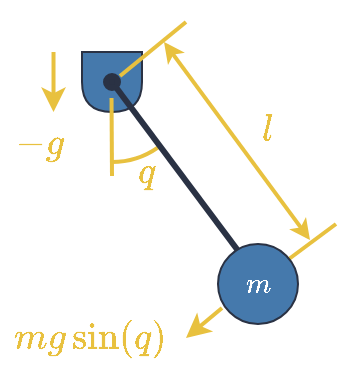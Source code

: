 <mxfile version="22.1.2" type="device" pages="3">
  <diagram name="pendulum" id="aWRQ98W_60_vDgfZwftD">
    <mxGraphModel dx="644" dy="563" grid="0" gridSize="10" guides="1" tooltips="1" connect="1" arrows="1" fold="1" page="1" pageScale="1" pageWidth="850" pageHeight="1100" math="1" shadow="0">
      <root>
        <mxCell id="0" />
        <mxCell id="1" parent="0" />
        <mxCell id="rrLqEprCOzV6jfEtbyF6-10" value="" style="endArrow=classic;html=1;rounded=0;strokeColor=#E8C13F;strokeWidth=2;" parent="1" edge="1">
          <mxGeometry width="50" height="50" relative="1" as="geometry">
            <mxPoint x="219" y="193" as="sourcePoint" />
            <mxPoint x="201" y="208" as="targetPoint" />
          </mxGeometry>
        </mxCell>
        <mxCell id="rrLqEprCOzV6jfEtbyF6-11" value="" style="endArrow=none;html=1;rounded=0;strokeColor=#E8C13F;strokeWidth=2;" parent="1" edge="1">
          <mxGeometry width="50" height="50" relative="1" as="geometry">
            <mxPoint x="237" y="180" as="sourcePoint" />
            <mxPoint x="276" y="151" as="targetPoint" />
          </mxGeometry>
        </mxCell>
        <mxCell id="rrLqEprCOzV6jfEtbyF6-17" value="" style="endArrow=classic;startArrow=classic;html=1;rounded=0;strokeColor=#E8C13F;strokeWidth=2;endSize=4;startSize=4;" parent="1" edge="1">
          <mxGeometry width="50" height="50" relative="1" as="geometry">
            <mxPoint x="190" y="60" as="sourcePoint" />
            <mxPoint x="263" y="159" as="targetPoint" />
          </mxGeometry>
        </mxCell>
        <mxCell id="rrLqEprCOzV6jfEtbyF6-18" value="" style="endArrow=classic;html=1;rounded=0;strokeColor=#E8C13F;strokeWidth=2;" parent="1" edge="1">
          <mxGeometry width="50" height="50" relative="1" as="geometry">
            <mxPoint x="134.76" y="65" as="sourcePoint" />
            <mxPoint x="134.76" y="95" as="targetPoint" />
          </mxGeometry>
        </mxCell>
        <mxCell id="rrLqEprCOzV6jfEtbyF6-20" value="\(-g\)" style="text;html=1;strokeColor=none;fillColor=none;align=center;verticalAlign=middle;whiteSpace=wrap;rounded=0;fontColor=#E8C13F;fontSize=16;" parent="1" vertex="1">
          <mxGeometry x="113" y="95" width="30" height="30" as="geometry" />
        </mxCell>
        <mxCell id="rrLqEprCOzV6jfEtbyF6-21" value="\(l\)" style="text;html=1;strokeColor=none;fillColor=none;align=center;verticalAlign=middle;whiteSpace=wrap;rounded=0;fontColor=#E8C13F;fontSize=16;" parent="1" vertex="1">
          <mxGeometry x="227" y="88" width="30" height="30" as="geometry" />
        </mxCell>
        <mxCell id="rrLqEprCOzV6jfEtbyF6-25" value="" style="verticalLabelPosition=bottom;verticalAlign=top;html=1;shape=mxgraph.basic.arc;startAngle=0.403;endAngle=0.5;aspect=fixed;fillColor=none;strokeColor=#E8C13F;strokeWidth=2;" parent="1" vertex="1">
          <mxGeometry x="124" y="40" width="80" height="80" as="geometry" />
        </mxCell>
        <mxCell id="rrLqEprCOzV6jfEtbyF6-26" value="\(q\)" style="text;html=1;strokeColor=none;fillColor=none;align=center;verticalAlign=middle;whiteSpace=wrap;rounded=0;fontColor=#E8C13F;fontSize=16;" parent="1" vertex="1">
          <mxGeometry x="166" y="110" width="30" height="30" as="geometry" />
        </mxCell>
        <mxCell id="rrLqEprCOzV6jfEtbyF6-27" value="\(mg\sin(q)\)" style="text;html=1;strokeColor=none;fillColor=none;align=center;verticalAlign=middle;whiteSpace=wrap;rounded=0;fontColor=#E8C13F;fontSize=16;" parent="1" vertex="1">
          <mxGeometry x="108" y="193" width="90" height="30" as="geometry" />
        </mxCell>
        <mxCell id="O-oNpc3Td553f2NjKyMw-1" value="" style="shape=delay;whiteSpace=wrap;html=1;rotation=90;strokeColor=#2A3244;fillColor=#4579AC;aspect=fixed;" parent="1" vertex="1">
          <mxGeometry x="149" y="65" width="30" height="30" as="geometry" />
        </mxCell>
        <mxCell id="rrLqEprCOzV6jfEtbyF6-8" value="" style="endArrow=oval;html=1;rounded=0;strokeColor=#2A3244;strokeWidth=3;startArrow=oval;startFill=1;endFill=1;" parent="1" edge="1">
          <mxGeometry width="50" height="50" relative="1" as="geometry">
            <mxPoint x="164" y="80" as="sourcePoint" />
            <mxPoint x="238" y="179" as="targetPoint" />
          </mxGeometry>
        </mxCell>
        <mxCell id="rrLqEprCOzV6jfEtbyF6-9" value="\(m\)" style="ellipse;whiteSpace=wrap;html=1;aspect=fixed;fillColor=#4579AC;strokeColor=#2A3244;fontColor=#FFFFFF;" parent="1" vertex="1">
          <mxGeometry x="217" y="161" width="40" height="40" as="geometry" />
        </mxCell>
        <mxCell id="rrLqEprCOzV6jfEtbyF6-12" value="" style="endArrow=none;html=1;rounded=0;strokeColor=#E8C13F;strokeWidth=2;" parent="1" edge="1">
          <mxGeometry width="50" height="50" relative="1" as="geometry">
            <mxPoint x="168" y="77" as="sourcePoint" />
            <mxPoint x="201" y="50" as="targetPoint" />
          </mxGeometry>
        </mxCell>
        <mxCell id="O-oNpc3Td553f2NjKyMw-5" value="" style="endArrow=none;html=1;rounded=0;strokeColor=#E8C13F;strokeWidth=2;" parent="1" edge="1">
          <mxGeometry width="50" height="50" relative="1" as="geometry">
            <mxPoint x="163.76" y="88" as="sourcePoint" />
            <mxPoint x="164" y="127" as="targetPoint" />
          </mxGeometry>
        </mxCell>
      </root>
    </mxGraphModel>
  </diagram>
  <diagram id="QfO3pjU5wmex8PeltC_p" name="venn">
    <mxGraphModel dx="644" dy="563" grid="0" gridSize="10" guides="1" tooltips="1" connect="1" arrows="1" fold="1" page="1" pageScale="1" pageWidth="850" pageHeight="1100" math="1" shadow="0">
      <root>
        <mxCell id="0" />
        <mxCell id="1" parent="0" />
        <mxCell id="5EfSo17ABzTx8_z19gRL-1" value="" style="ellipse;whiteSpace=wrap;html=1;aspect=fixed;strokeColor=none;fillColor=#2A3244;" parent="1" vertex="1">
          <mxGeometry x="121" y="32" width="330" height="330" as="geometry" />
        </mxCell>
        <mxCell id="5EfSo17ABzTx8_z19gRL-2" value="" style="ellipse;whiteSpace=wrap;html=1;aspect=fixed;strokeColor=none;fillColor=#4579AC;" parent="1" vertex="1">
          <mxGeometry x="156.5" y="96" width="260" height="260" as="geometry" />
        </mxCell>
        <mxCell id="5EfSo17ABzTx8_z19gRL-3" value="" style="ellipse;whiteSpace=wrap;html=1;aspect=fixed;fillColor=#FAEBD7;strokeColor=none;" parent="1" vertex="1">
          <mxGeometry x="199" y="176" width="175" height="175" as="geometry" />
        </mxCell>
        <mxCell id="5EfSo17ABzTx8_z19gRL-4" value="Lyapunov Stable:&lt;br&gt;\(V(\mathbf{x}) \le \epsilon\)" style="text;html=1;strokeColor=none;fillColor=none;align=center;verticalAlign=middle;whiteSpace=wrap;rounded=0;fontSize=16;fontColor=#FFFFFF;" parent="1" vertex="1">
          <mxGeometry x="217.63" y="47" width="136.75" height="45" as="geometry" />
        </mxCell>
        <mxCell id="5EfSo17ABzTx8_z19gRL-5" value="Asymptotically Stable:&lt;br&gt;\(\dot{V}(\mathbf{x},\dot{\mathbf{x}}) &amp;lt; 0\)" style="text;html=1;strokeColor=none;fillColor=none;align=center;verticalAlign=middle;whiteSpace=wrap;rounded=0;fontSize=16;fontColor=#FFFFFF;" parent="1" vertex="1">
          <mxGeometry x="203" y="124" width="166" height="49" as="geometry" />
        </mxCell>
        <mxCell id="5EfSo17ABzTx8_z19gRL-6" value="Exponentially Stable: &lt;br&gt;\(\dot{V}(\mathbf{x},\dot{\mathbf{x}}) \le -\alpha V(\mathbf{x})\)" style="text;html=1;strokeColor=none;fillColor=none;align=center;verticalAlign=middle;whiteSpace=wrap;rounded=0;fontSize=16;fontColor=#2A3244;" parent="1" vertex="1">
          <mxGeometry x="203" y="239" width="167" height="49" as="geometry" />
        </mxCell>
      </root>
    </mxGraphModel>
  </diagram>
  <diagram id="nYehwVauQmjGr-udGJn9" name="mass_spring_damper">
    <mxGraphModel dx="644" dy="563" grid="1" gridSize="10" guides="1" tooltips="1" connect="1" arrows="1" fold="1" page="1" pageScale="1" pageWidth="850" pageHeight="1100" math="1" shadow="0">
      <root>
        <mxCell id="0" />
        <mxCell id="1" parent="0" />
        <mxCell id="dFm8KE56Zzc0dGRcI-JT-1" value="&lt;font style=&quot;font-size: 24px;&quot;&gt;\(m\)&lt;/font&gt;" style="whiteSpace=wrap;html=1;aspect=fixed;fillColor=#4579AC;strokeColor=#2A3244;fontSize=20;fontColor=#FFFFFF;" parent="1" vertex="1">
          <mxGeometry x="240" y="120" width="80" height="80" as="geometry" />
        </mxCell>
        <mxCell id="Wc6JHS-sNSg-qs_0vJ1B-1" value="" style="endArrow=none;html=1;rounded=0;strokeWidth=2;strokeColor=#2A3244;entryX=0;entryY=0.25;entryDx=0;entryDy=0;" parent="1" edge="1">
          <mxGeometry width="50" height="50" relative="1" as="geometry">
            <mxPoint x="220" y="149" as="sourcePoint" />
            <mxPoint x="230" y="129" as="targetPoint" />
          </mxGeometry>
        </mxCell>
        <mxCell id="Wc6JHS-sNSg-qs_0vJ1B-2" value="" style="endArrow=none;html=1;rounded=0;strokeWidth=2;strokeColor=#2A3244;entryX=0;entryY=0.25;entryDx=0;entryDy=0;" parent="1" edge="1">
          <mxGeometry width="50" height="50" relative="1" as="geometry">
            <mxPoint x="230" y="129" as="sourcePoint" />
            <mxPoint x="240" y="149" as="targetPoint" />
          </mxGeometry>
        </mxCell>
        <mxCell id="Wc6JHS-sNSg-qs_0vJ1B-4" value="" style="endArrow=none;html=1;rounded=0;strokeWidth=2;strokeColor=#2A3244;entryX=0;entryY=0.25;entryDx=0;entryDy=0;" parent="1" edge="1">
          <mxGeometry width="50" height="50" relative="1" as="geometry">
            <mxPoint x="200" y="149" as="sourcePoint" />
            <mxPoint x="210" y="129" as="targetPoint" />
          </mxGeometry>
        </mxCell>
        <mxCell id="Wc6JHS-sNSg-qs_0vJ1B-5" value="" style="endArrow=none;html=1;rounded=0;strokeWidth=2;strokeColor=#2A3244;entryX=0;entryY=0.25;entryDx=0;entryDy=0;" parent="1" edge="1">
          <mxGeometry width="50" height="50" relative="1" as="geometry">
            <mxPoint x="210" y="129" as="sourcePoint" />
            <mxPoint x="220" y="149" as="targetPoint" />
          </mxGeometry>
        </mxCell>
        <mxCell id="Wc6JHS-sNSg-qs_0vJ1B-6" value="" style="endArrow=none;html=1;rounded=0;strokeWidth=2;strokeColor=#2A3244;entryX=0;entryY=0.25;entryDx=0;entryDy=0;" parent="1" edge="1">
          <mxGeometry width="50" height="50" relative="1" as="geometry">
            <mxPoint x="180" y="149" as="sourcePoint" />
            <mxPoint x="190" y="129" as="targetPoint" />
          </mxGeometry>
        </mxCell>
        <mxCell id="Wc6JHS-sNSg-qs_0vJ1B-7" value="" style="endArrow=none;html=1;rounded=0;strokeWidth=2;strokeColor=#2A3244;entryX=0;entryY=0.25;entryDx=0;entryDy=0;" parent="1" edge="1">
          <mxGeometry width="50" height="50" relative="1" as="geometry">
            <mxPoint x="190" y="129" as="sourcePoint" />
            <mxPoint x="200" y="149" as="targetPoint" />
          </mxGeometry>
        </mxCell>
        <mxCell id="Wc6JHS-sNSg-qs_0vJ1B-9" value="" style="endArrow=none;html=1;rounded=0;strokeWidth=2;strokeColor=#2A3244;entryX=0;entryY=0.25;entryDx=0;entryDy=0;" parent="1" edge="1">
          <mxGeometry width="50" height="50" relative="1" as="geometry">
            <mxPoint x="170" y="129" as="sourcePoint" />
            <mxPoint x="180" y="149" as="targetPoint" />
          </mxGeometry>
        </mxCell>
        <mxCell id="Wc6JHS-sNSg-qs_0vJ1B-10" value="" style="endArrow=none;html=1;rounded=0;strokeColor=#2A3244;strokeWidth=2;" parent="1" edge="1">
          <mxGeometry width="50" height="50" relative="1" as="geometry">
            <mxPoint x="190" y="161" as="sourcePoint" />
            <mxPoint x="220" y="161" as="targetPoint" />
          </mxGeometry>
        </mxCell>
        <mxCell id="Wc6JHS-sNSg-qs_0vJ1B-11" value="" style="endArrow=none;html=1;rounded=0;strokeColor=#2A3244;strokeWidth=2;" parent="1" edge="1">
          <mxGeometry width="50" height="50" relative="1" as="geometry">
            <mxPoint x="190" y="191" as="sourcePoint" />
            <mxPoint x="220" y="191" as="targetPoint" />
          </mxGeometry>
        </mxCell>
        <mxCell id="Wc6JHS-sNSg-qs_0vJ1B-12" value="" style="endArrow=none;html=1;rounded=0;strokeColor=#2A3244;strokeWidth=2;" parent="1" edge="1">
          <mxGeometry width="50" height="50" relative="1" as="geometry">
            <mxPoint x="190" y="161" as="sourcePoint" />
            <mxPoint x="190" y="191" as="targetPoint" />
          </mxGeometry>
        </mxCell>
        <mxCell id="Wc6JHS-sNSg-qs_0vJ1B-13" value="" style="endArrow=none;html=1;rounded=0;strokeColor=#2A3244;strokeWidth=2;" parent="1" edge="1">
          <mxGeometry width="50" height="50" relative="1" as="geometry">
            <mxPoint x="210" y="161" as="sourcePoint" />
            <mxPoint x="210" y="191" as="targetPoint" />
          </mxGeometry>
        </mxCell>
        <mxCell id="Wc6JHS-sNSg-qs_0vJ1B-14" value="" style="endArrow=none;html=1;rounded=0;entryX=0;entryY=0.75;entryDx=0;entryDy=0;strokeWidth=2;strokeColor=#2A3244;" parent="1" edge="1">
          <mxGeometry width="50" height="50" relative="1" as="geometry">
            <mxPoint x="210" y="176" as="sourcePoint" />
            <mxPoint x="240" y="176" as="targetPoint" />
          </mxGeometry>
        </mxCell>
        <mxCell id="Wc6JHS-sNSg-qs_0vJ1B-15" value="" style="endArrow=none;html=1;rounded=0;entryX=0;entryY=0.75;entryDx=0;entryDy=0;strokeWidth=2;strokeColor=#2A3244;" parent="1" edge="1">
          <mxGeometry width="50" height="50" relative="1" as="geometry">
            <mxPoint x="171" y="176" as="sourcePoint" />
            <mxPoint x="190" y="176" as="targetPoint" />
          </mxGeometry>
        </mxCell>
        <mxCell id="Wc6JHS-sNSg-qs_0vJ1B-16" value="" style="endArrow=none;html=1;rounded=0;strokeColor=#2A3244;strokeWidth=2;" parent="1" edge="1">
          <mxGeometry width="50" height="50" relative="1" as="geometry">
            <mxPoint x="170" y="200" as="sourcePoint" />
            <mxPoint x="170" y="120" as="targetPoint" />
          </mxGeometry>
        </mxCell>
        <mxCell id="Wc6JHS-sNSg-qs_0vJ1B-17" value="" style="endArrow=none;html=1;rounded=0;strokeWidth=2;strokeColor=#2A3244;" parent="1" edge="1">
          <mxGeometry width="50" height="50" relative="1" as="geometry">
            <mxPoint x="160" y="130" as="sourcePoint" />
            <mxPoint x="170" y="120" as="targetPoint" />
          </mxGeometry>
        </mxCell>
        <mxCell id="Wc6JHS-sNSg-qs_0vJ1B-18" value="" style="endArrow=none;html=1;rounded=0;strokeWidth=2;strokeColor=#2A3244;" parent="1" edge="1">
          <mxGeometry width="50" height="50" relative="1" as="geometry">
            <mxPoint x="160" y="140" as="sourcePoint" />
            <mxPoint x="170" y="130" as="targetPoint" />
          </mxGeometry>
        </mxCell>
        <mxCell id="Wc6JHS-sNSg-qs_0vJ1B-19" value="" style="endArrow=none;html=1;rounded=0;strokeWidth=2;strokeColor=#2A3244;" parent="1" edge="1">
          <mxGeometry width="50" height="50" relative="1" as="geometry">
            <mxPoint x="160" y="150" as="sourcePoint" />
            <mxPoint x="170" y="140" as="targetPoint" />
          </mxGeometry>
        </mxCell>
        <mxCell id="Wc6JHS-sNSg-qs_0vJ1B-20" value="" style="endArrow=none;html=1;rounded=0;strokeWidth=2;strokeColor=#2A3244;" parent="1" edge="1">
          <mxGeometry width="50" height="50" relative="1" as="geometry">
            <mxPoint x="160" y="160" as="sourcePoint" />
            <mxPoint x="170" y="150" as="targetPoint" />
          </mxGeometry>
        </mxCell>
        <mxCell id="Wc6JHS-sNSg-qs_0vJ1B-21" value="" style="endArrow=none;html=1;rounded=0;strokeWidth=2;strokeColor=#2A3244;" parent="1" edge="1">
          <mxGeometry width="50" height="50" relative="1" as="geometry">
            <mxPoint x="160" y="170" as="sourcePoint" />
            <mxPoint x="170" y="160" as="targetPoint" />
          </mxGeometry>
        </mxCell>
        <mxCell id="Wc6JHS-sNSg-qs_0vJ1B-22" value="" style="endArrow=none;html=1;rounded=0;strokeWidth=2;strokeColor=#2A3244;" parent="1" edge="1">
          <mxGeometry width="50" height="50" relative="1" as="geometry">
            <mxPoint x="160" y="180" as="sourcePoint" />
            <mxPoint x="170" y="170" as="targetPoint" />
          </mxGeometry>
        </mxCell>
        <mxCell id="Wc6JHS-sNSg-qs_0vJ1B-23" value="" style="endArrow=none;html=1;rounded=0;strokeWidth=2;strokeColor=#2A3244;" parent="1" edge="1">
          <mxGeometry width="50" height="50" relative="1" as="geometry">
            <mxPoint x="160" y="190" as="sourcePoint" />
            <mxPoint x="170" y="180" as="targetPoint" />
          </mxGeometry>
        </mxCell>
        <mxCell id="Wc6JHS-sNSg-qs_0vJ1B-24" value="" style="endArrow=none;html=1;rounded=0;strokeWidth=2;strokeColor=#2A3244;" parent="1" edge="1">
          <mxGeometry width="50" height="50" relative="1" as="geometry">
            <mxPoint x="160" y="200" as="sourcePoint" />
            <mxPoint x="170" y="190" as="targetPoint" />
          </mxGeometry>
        </mxCell>
        <mxCell id="Wc6JHS-sNSg-qs_0vJ1B-25" value="\(k\)" style="text;html=1;strokeColor=none;fillColor=none;align=center;verticalAlign=middle;whiteSpace=wrap;rounded=0;fontSize=20;fontColor=#E8C13F;" parent="1" vertex="1">
          <mxGeometry x="190" y="90" width="30" height="30" as="geometry" />
        </mxCell>
        <mxCell id="Wc6JHS-sNSg-qs_0vJ1B-26" value="\(b\)" style="text;html=1;strokeColor=none;fillColor=none;align=center;verticalAlign=middle;whiteSpace=wrap;rounded=0;fontSize=20;fontColor=#E8C13F;" parent="1" vertex="1">
          <mxGeometry x="190" y="200" width="30" height="30" as="geometry" />
        </mxCell>
        <mxCell id="Wc6JHS-sNSg-qs_0vJ1B-27" value="" style="endArrow=none;html=1;rounded=0;strokeWidth=2;strokeColor=#E8C13F;exitX=0.496;exitY=-0.04;exitDx=0;exitDy=0;exitPerimeter=0;" parent="1" source="dFm8KE56Zzc0dGRcI-JT-1" edge="1">
          <mxGeometry width="50" height="50" relative="1" as="geometry">
            <mxPoint x="280" y="110" as="sourcePoint" />
            <mxPoint x="280" y="80" as="targetPoint" />
          </mxGeometry>
        </mxCell>
        <mxCell id="Wc6JHS-sNSg-qs_0vJ1B-28" value="" style="endArrow=classic;html=1;rounded=0;strokeColor=#E8C13F;strokeWidth=2;" parent="1" edge="1">
          <mxGeometry width="50" height="50" relative="1" as="geometry">
            <mxPoint x="280" y="99" as="sourcePoint" />
            <mxPoint x="340" y="99" as="targetPoint" />
          </mxGeometry>
        </mxCell>
        <mxCell id="Wc6JHS-sNSg-qs_0vJ1B-29" value="\(x\)" style="text;html=1;strokeColor=none;fillColor=none;align=center;verticalAlign=middle;whiteSpace=wrap;rounded=0;fontSize=20;fontColor=#E8C13F;" parent="1" vertex="1">
          <mxGeometry x="340" y="82" width="30" height="30" as="geometry" />
        </mxCell>
        <mxCell id="Wc6JHS-sNSg-qs_0vJ1B-30" value="" style="whiteSpace=wrap;html=1;aspect=fixed;fillColor=#4579AC;strokeColor=#2A3244;fontSize=20;fontColor=#FFFFFF;" parent="1" vertex="1">
          <mxGeometry x="530" y="120" width="80" height="80" as="geometry" />
        </mxCell>
        <mxCell id="Wc6JHS-sNSg-qs_0vJ1B-31" value="" style="endArrow=classic;html=1;rounded=0;strokeColor=#E8C13F;strokeWidth=2;" parent="1" edge="1">
          <mxGeometry width="50" height="50" relative="1" as="geometry">
            <mxPoint x="520" y="140" as="sourcePoint" />
            <mxPoint x="490" y="140" as="targetPoint" />
          </mxGeometry>
        </mxCell>
        <mxCell id="Wc6JHS-sNSg-qs_0vJ1B-32" value="" style="endArrow=classic;html=1;rounded=0;strokeColor=#E8C13F;strokeWidth=2;" parent="1" edge="1">
          <mxGeometry width="50" height="50" relative="1" as="geometry">
            <mxPoint x="520" y="180" as="sourcePoint" />
            <mxPoint x="490" y="180" as="targetPoint" />
          </mxGeometry>
        </mxCell>
        <mxCell id="Wc6JHS-sNSg-qs_0vJ1B-33" value="" style="endArrow=classic;html=1;rounded=0;strokeColor=#E8C13F;strokeWidth=2;" parent="1" edge="1">
          <mxGeometry width="50" height="50" relative="1" as="geometry">
            <mxPoint x="620" y="160" as="sourcePoint" />
            <mxPoint x="650" y="160" as="targetPoint" />
          </mxGeometry>
        </mxCell>
        <mxCell id="Wc6JHS-sNSg-qs_0vJ1B-34" value="\(k(x-x_0)\)" style="text;html=1;strokeColor=none;fillColor=none;align=center;verticalAlign=middle;whiteSpace=wrap;rounded=0;fontSize=20;fontColor=#E8C13F;" parent="1" vertex="1">
          <mxGeometry x="370" y="124" width="120" height="30" as="geometry" />
        </mxCell>
        <mxCell id="Wc6JHS-sNSg-qs_0vJ1B-35" value="\(x_0\)" style="text;html=1;strokeColor=none;fillColor=none;align=center;verticalAlign=middle;whiteSpace=wrap;rounded=0;fontSize=20;fontColor=#E8C13F;" parent="1" vertex="1">
          <mxGeometry x="265" y="60" width="30" height="20" as="geometry" />
        </mxCell>
        <mxCell id="Wc6JHS-sNSg-qs_0vJ1B-36" value="\(b\dot{x}\)" style="text;html=1;strokeColor=none;fillColor=none;align=center;verticalAlign=middle;whiteSpace=wrap;rounded=0;fontSize=20;fontColor=#E8C13F;" parent="1" vertex="1">
          <mxGeometry x="440" y="163" width="50" height="30" as="geometry" />
        </mxCell>
        <mxCell id="Wc6JHS-sNSg-qs_0vJ1B-37" value="\(m\ddot{x}\)" style="text;html=1;strokeColor=none;fillColor=none;align=center;verticalAlign=middle;whiteSpace=wrap;rounded=0;fontSize=20;fontColor=#E8C13F;" parent="1" vertex="1">
          <mxGeometry x="650" y="145" width="50" height="30" as="geometry" />
        </mxCell>
      </root>
    </mxGraphModel>
  </diagram>
</mxfile>

